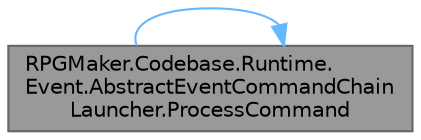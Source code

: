 digraph "RPGMaker.Codebase.Runtime.Event.AbstractEventCommandChainLauncher.ProcessCommand"
{
 // LATEX_PDF_SIZE
  bgcolor="transparent";
  edge [fontname=Helvetica,fontsize=10,labelfontname=Helvetica,labelfontsize=10];
  node [fontname=Helvetica,fontsize=10,shape=box,height=0.2,width=0.4];
  rankdir="LR";
  Node1 [id="Node000001",label="RPGMaker.Codebase.Runtime.\lEvent.AbstractEventCommandChain\lLauncher.ProcessCommand",height=0.2,width=0.4,color="gray40", fillcolor="grey60", style="filled", fontcolor="black",tooltip="引数無しでイベントコマンドを実行する. この場合は同一のイベントIDで処理を継続する."];
  Node1 -> Node1 [id="edge1_Node000001_Node000001",color="steelblue1",style="solid",tooltip=" "];
}
